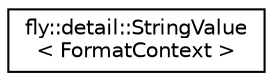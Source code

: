 digraph "Graphical Class Hierarchy"
{
 // LATEX_PDF_SIZE
  edge [fontname="Helvetica",fontsize="10",labelfontname="Helvetica",labelfontsize="10"];
  node [fontname="Helvetica",fontsize="10",shape=record];
  rankdir="LR";
  Node0 [label="fly::detail::StringValue\l\< FormatContext \>",height=0.2,width=0.4,color="black", fillcolor="white", style="filled",URL="$structfly_1_1detail_1_1_string_value.html",tooltip=" "];
}

